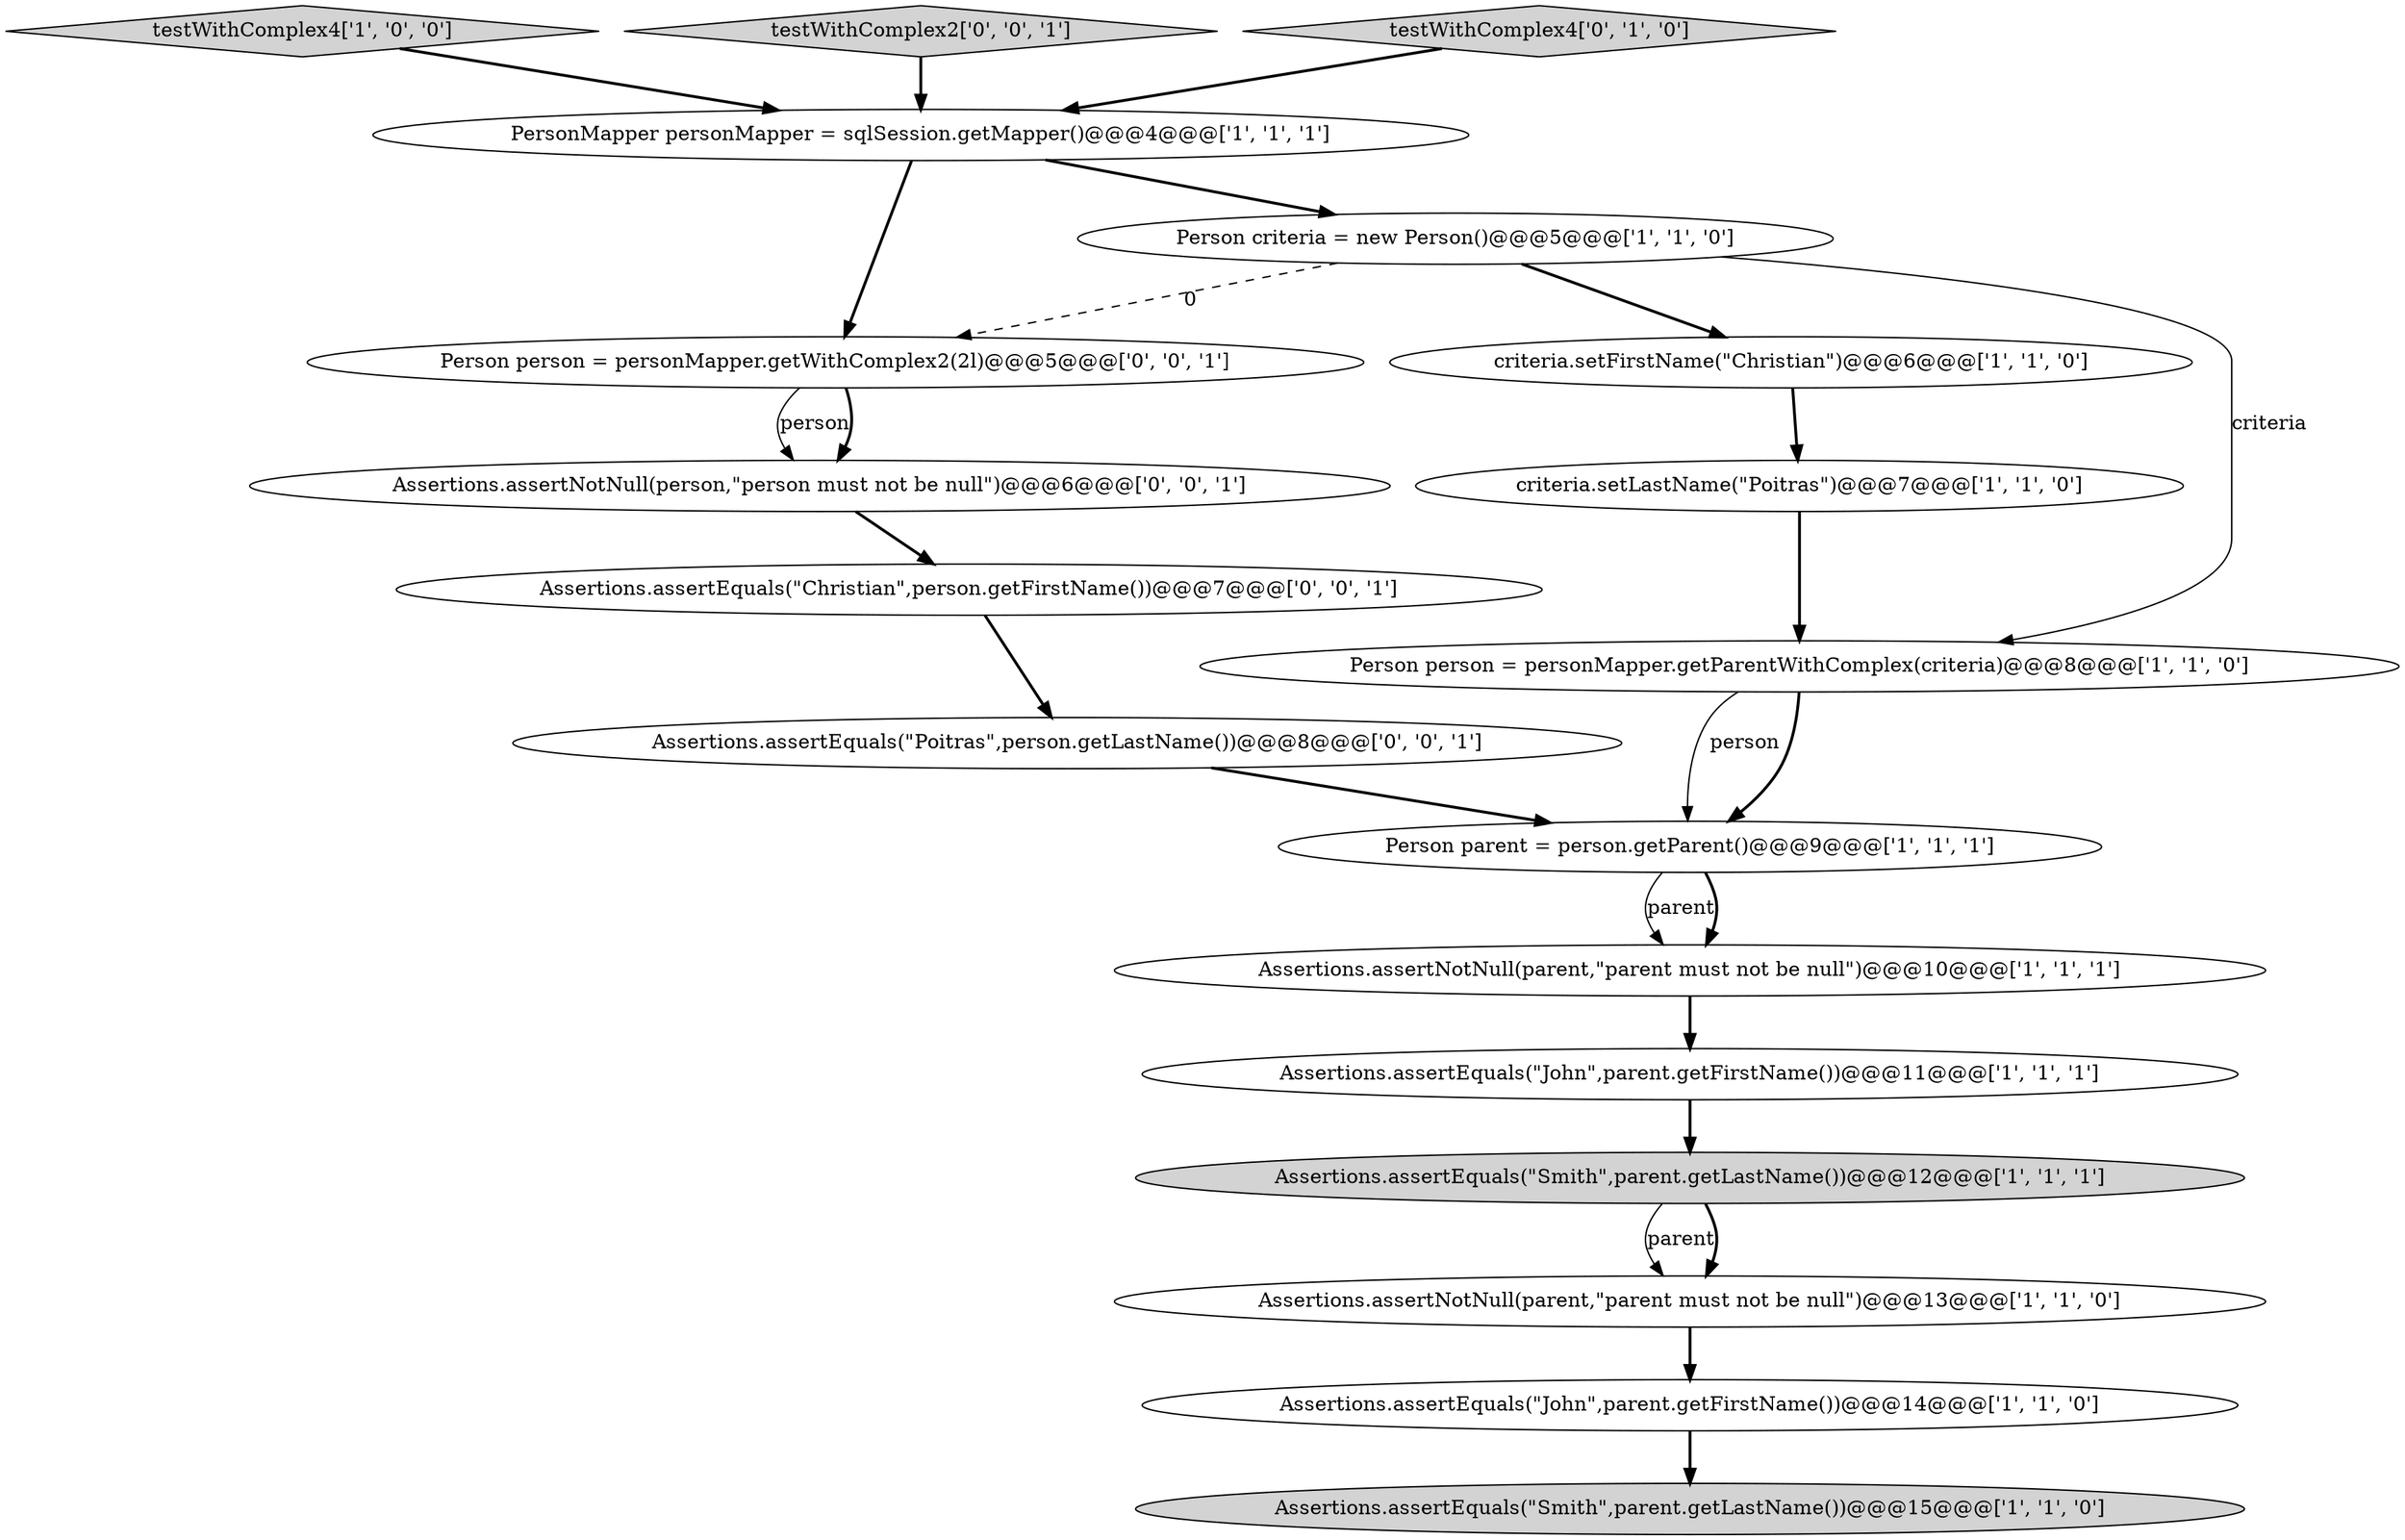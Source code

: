 digraph {
18 [style = filled, label = "Assertions.assertEquals(\"Christian\",person.getFirstName())@@@7@@@['0', '0', '1']", fillcolor = white, shape = ellipse image = "AAA0AAABBB3BBB"];
6 [style = filled, label = "testWithComplex4['1', '0', '0']", fillcolor = lightgray, shape = diamond image = "AAA0AAABBB1BBB"];
1 [style = filled, label = "criteria.setFirstName(\"Christian\")@@@6@@@['1', '1', '0']", fillcolor = white, shape = ellipse image = "AAA0AAABBB1BBB"];
15 [style = filled, label = "testWithComplex2['0', '0', '1']", fillcolor = lightgray, shape = diamond image = "AAA0AAABBB3BBB"];
17 [style = filled, label = "Assertions.assertNotNull(person,\"person must not be null\")@@@6@@@['0', '0', '1']", fillcolor = white, shape = ellipse image = "AAA0AAABBB3BBB"];
4 [style = filled, label = "Assertions.assertEquals(\"John\",parent.getFirstName())@@@14@@@['1', '1', '0']", fillcolor = white, shape = ellipse image = "AAA0AAABBB1BBB"];
9 [style = filled, label = "Person person = personMapper.getParentWithComplex(criteria)@@@8@@@['1', '1', '0']", fillcolor = white, shape = ellipse image = "AAA0AAABBB1BBB"];
10 [style = filled, label = "Assertions.assertNotNull(parent,\"parent must not be null\")@@@10@@@['1', '1', '1']", fillcolor = white, shape = ellipse image = "AAA0AAABBB1BBB"];
16 [style = filled, label = "Person person = personMapper.getWithComplex2(2l)@@@5@@@['0', '0', '1']", fillcolor = white, shape = ellipse image = "AAA0AAABBB3BBB"];
5 [style = filled, label = "Person parent = person.getParent()@@@9@@@['1', '1', '1']", fillcolor = white, shape = ellipse image = "AAA0AAABBB1BBB"];
7 [style = filled, label = "Person criteria = new Person()@@@5@@@['1', '1', '0']", fillcolor = white, shape = ellipse image = "AAA0AAABBB1BBB"];
0 [style = filled, label = "Assertions.assertEquals(\"Smith\",parent.getLastName())@@@15@@@['1', '1', '0']", fillcolor = lightgray, shape = ellipse image = "AAA0AAABBB1BBB"];
11 [style = filled, label = "Assertions.assertNotNull(parent,\"parent must not be null\")@@@13@@@['1', '1', '0']", fillcolor = white, shape = ellipse image = "AAA0AAABBB1BBB"];
13 [style = filled, label = "testWithComplex4['0', '1', '0']", fillcolor = lightgray, shape = diamond image = "AAA0AAABBB2BBB"];
12 [style = filled, label = "Assertions.assertEquals(\"John\",parent.getFirstName())@@@11@@@['1', '1', '1']", fillcolor = white, shape = ellipse image = "AAA0AAABBB1BBB"];
14 [style = filled, label = "Assertions.assertEquals(\"Poitras\",person.getLastName())@@@8@@@['0', '0', '1']", fillcolor = white, shape = ellipse image = "AAA0AAABBB3BBB"];
3 [style = filled, label = "criteria.setLastName(\"Poitras\")@@@7@@@['1', '1', '0']", fillcolor = white, shape = ellipse image = "AAA0AAABBB1BBB"];
8 [style = filled, label = "Assertions.assertEquals(\"Smith\",parent.getLastName())@@@12@@@['1', '1', '1']", fillcolor = lightgray, shape = ellipse image = "AAA0AAABBB1BBB"];
2 [style = filled, label = "PersonMapper personMapper = sqlSession.getMapper()@@@4@@@['1', '1', '1']", fillcolor = white, shape = ellipse image = "AAA0AAABBB1BBB"];
14->5 [style = bold, label=""];
11->4 [style = bold, label=""];
16->17 [style = solid, label="person"];
2->7 [style = bold, label=""];
5->10 [style = solid, label="parent"];
5->10 [style = bold, label=""];
15->2 [style = bold, label=""];
6->2 [style = bold, label=""];
10->12 [style = bold, label=""];
8->11 [style = solid, label="parent"];
7->9 [style = solid, label="criteria"];
8->11 [style = bold, label=""];
1->3 [style = bold, label=""];
3->9 [style = bold, label=""];
2->16 [style = bold, label=""];
7->16 [style = dashed, label="0"];
16->17 [style = bold, label=""];
7->1 [style = bold, label=""];
9->5 [style = solid, label="person"];
18->14 [style = bold, label=""];
13->2 [style = bold, label=""];
9->5 [style = bold, label=""];
12->8 [style = bold, label=""];
4->0 [style = bold, label=""];
17->18 [style = bold, label=""];
}

